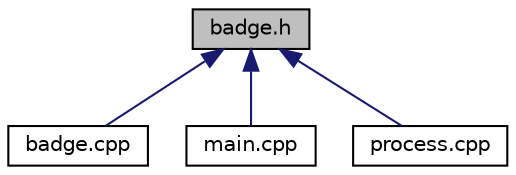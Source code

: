 digraph "badge.h"
{
 // LATEX_PDF_SIZE
  edge [fontname="Helvetica",fontsize="10",labelfontname="Helvetica",labelfontsize="10"];
  node [fontname="Helvetica",fontsize="10",shape=record];
  Node1 [label="badge.h",height=0.2,width=0.4,color="black", fillcolor="grey75", style="filled", fontcolor="black",tooltip="Badge_qobject and Badge_qthread class declaration."];
  Node1 -> Node2 [dir="back",color="midnightblue",fontsize="10",style="solid",fontname="Helvetica"];
  Node2 [label="badge.cpp",height=0.2,width=0.4,color="black", fillcolor="white", style="filled",URL="$badge_8cpp.html",tooltip="Badge_qobject and Badge_qthread class definition."];
  Node1 -> Node3 [dir="back",color="midnightblue",fontsize="10",style="solid",fontname="Helvetica"];
  Node3 [label="main.cpp",height=0.2,width=0.4,color="black", fillcolor="white", style="filled",URL="$main_8cpp.html",tooltip="main file"];
  Node1 -> Node4 [dir="back",color="midnightblue",fontsize="10",style="solid",fontname="Helvetica"];
  Node4 [label="process.cpp",height=0.2,width=0.4,color="black", fillcolor="white", style="filled",URL="$process_8cpp.html",tooltip="Process_qobject and Process_qthread class definition."];
}
